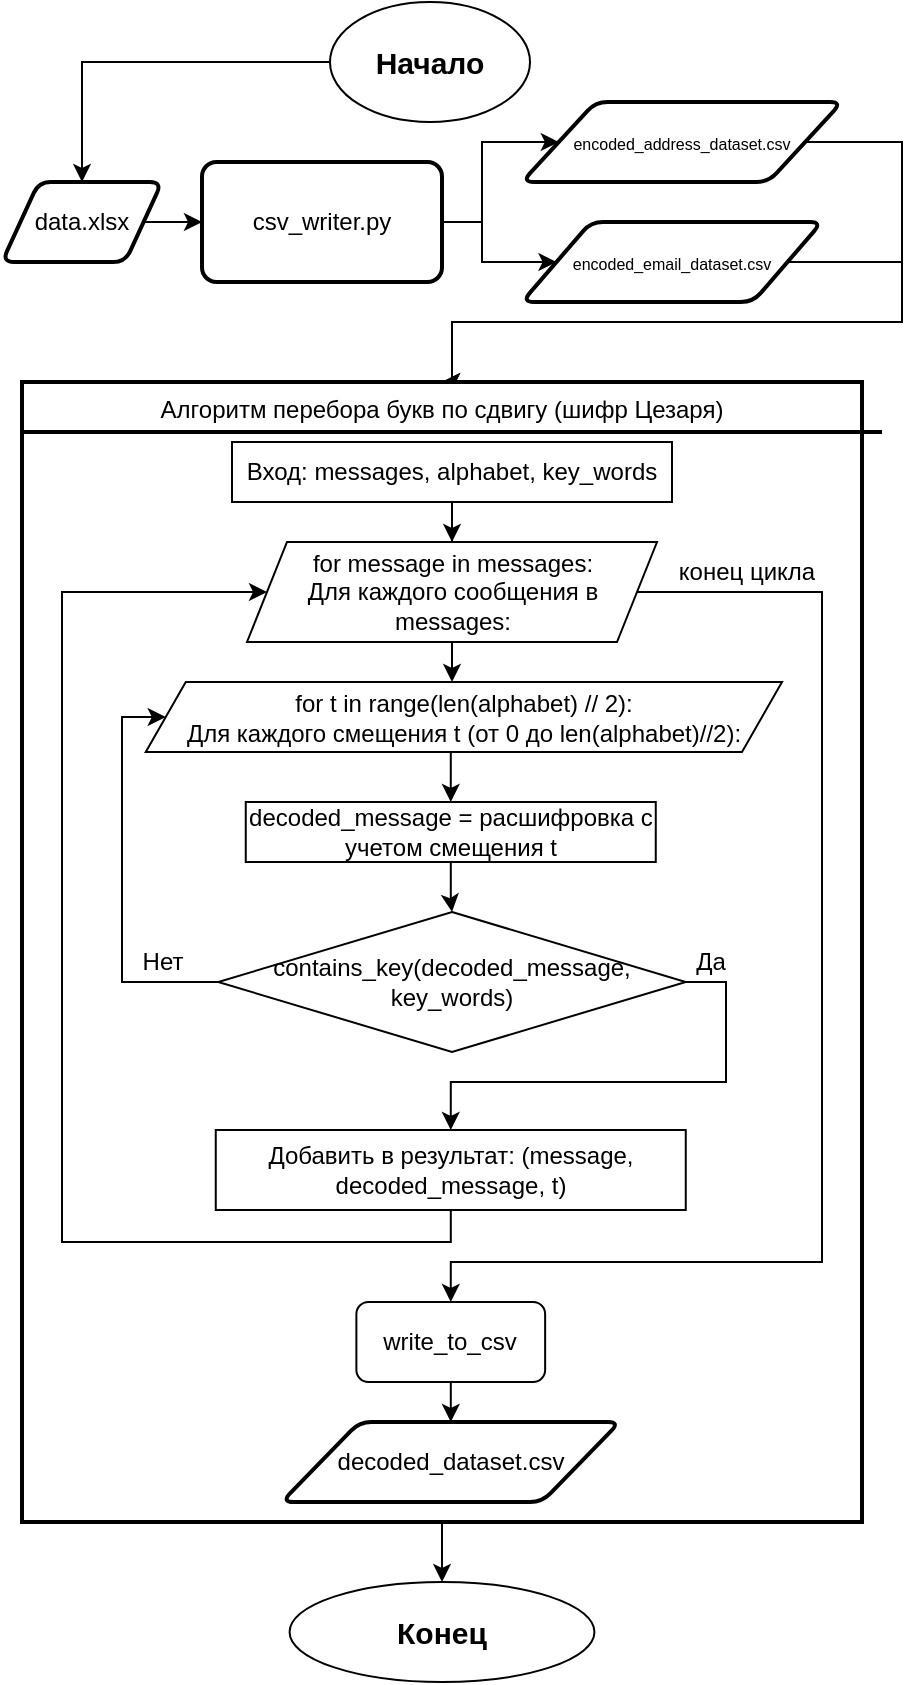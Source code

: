 <mxfile version="26.0.8">
  <diagram name="Flowchart" id="WKl_klD9xyS3UL-TY8DX">
    <mxGraphModel dx="1590" dy="1005" grid="1" gridSize="10" guides="1" tooltips="1" connect="1" arrows="1" fold="1" page="1" pageScale="1" pageWidth="827" pageHeight="1169" math="0" shadow="0">
      <root>
        <mxCell id="0" />
        <mxCell id="1" parent="0" />
        <mxCell id="y3zXs_w5iLFiD0EiGU5S-73" style="edgeStyle=orthogonalEdgeStyle;rounded=0;orthogonalLoop=1;jettySize=auto;html=1;entryX=0.5;entryY=0;entryDx=0;entryDy=0;" edge="1" parent="1" source="y3zXs_w5iLFiD0EiGU5S-1" target="y3zXs_w5iLFiD0EiGU5S-6">
          <mxGeometry relative="1" as="geometry">
            <Array as="points">
              <mxPoint x="120" y="220" />
            </Array>
          </mxGeometry>
        </mxCell>
        <mxCell id="y3zXs_w5iLFiD0EiGU5S-1" value="&lt;font style=&quot;font-size: 15px;&quot;&gt;&lt;b style=&quot;&quot;&gt;Начало&lt;/b&gt;&lt;/font&gt;" style="ellipse;whiteSpace=wrap;html=1;" vertex="1" parent="1">
          <mxGeometry x="244" y="190" width="100" height="60" as="geometry" />
        </mxCell>
        <mxCell id="y3zXs_w5iLFiD0EiGU5S-9" value="" style="edgeStyle=orthogonalEdgeStyle;rounded=0;orthogonalLoop=1;jettySize=auto;html=1;" edge="1" parent="1" source="y3zXs_w5iLFiD0EiGU5S-6" target="y3zXs_w5iLFiD0EiGU5S-8">
          <mxGeometry relative="1" as="geometry" />
        </mxCell>
        <mxCell id="y3zXs_w5iLFiD0EiGU5S-6" value="data.xlsx" style="shape=parallelogram;html=1;strokeWidth=2;perimeter=parallelogramPerimeter;whiteSpace=wrap;rounded=1;arcSize=12;size=0.23;" vertex="1" parent="1">
          <mxGeometry x="80" y="280" width="80" height="40" as="geometry" />
        </mxCell>
        <mxCell id="y3zXs_w5iLFiD0EiGU5S-15" style="edgeStyle=orthogonalEdgeStyle;rounded=0;orthogonalLoop=1;jettySize=auto;html=1;" edge="1" parent="1" source="y3zXs_w5iLFiD0EiGU5S-8" target="y3zXs_w5iLFiD0EiGU5S-14">
          <mxGeometry relative="1" as="geometry" />
        </mxCell>
        <mxCell id="y3zXs_w5iLFiD0EiGU5S-18" style="edgeStyle=orthogonalEdgeStyle;rounded=0;orthogonalLoop=1;jettySize=auto;html=1;entryX=0;entryY=0.5;entryDx=0;entryDy=0;" edge="1" parent="1" source="y3zXs_w5iLFiD0EiGU5S-8" target="y3zXs_w5iLFiD0EiGU5S-17">
          <mxGeometry relative="1" as="geometry" />
        </mxCell>
        <mxCell id="y3zXs_w5iLFiD0EiGU5S-8" value="csv_writer.py" style="whiteSpace=wrap;html=1;strokeWidth=2;rounded=1;arcSize=12;" vertex="1" parent="1">
          <mxGeometry x="180" y="270" width="120" height="60" as="geometry" />
        </mxCell>
        <mxCell id="y3zXs_w5iLFiD0EiGU5S-26" style="edgeStyle=orthogonalEdgeStyle;rounded=0;orthogonalLoop=1;jettySize=auto;html=1;exitX=1;exitY=0.5;exitDx=0;exitDy=0;entryX=0.5;entryY=0;entryDx=0;entryDy=0;" edge="1" parent="1" source="y3zXs_w5iLFiD0EiGU5S-14" target="y3zXs_w5iLFiD0EiGU5S-25">
          <mxGeometry relative="1" as="geometry">
            <Array as="points">
              <mxPoint x="530" y="260" />
              <mxPoint x="530" y="350" />
              <mxPoint x="305" y="350" />
            </Array>
          </mxGeometry>
        </mxCell>
        <mxCell id="y3zXs_w5iLFiD0EiGU5S-14" value="&lt;font style=&quot;font-size: 8px;&quot;&gt;encoded_address_dataset.csv&lt;/font&gt;" style="shape=parallelogram;html=1;strokeWidth=2;perimeter=parallelogramPerimeter;whiteSpace=wrap;rounded=1;arcSize=12;size=0.23;" vertex="1" parent="1">
          <mxGeometry x="340" y="240" width="160" height="40" as="geometry" />
        </mxCell>
        <mxCell id="y3zXs_w5iLFiD0EiGU5S-29" style="edgeStyle=orthogonalEdgeStyle;rounded=0;orthogonalLoop=1;jettySize=auto;html=1;entryX=0.5;entryY=0;entryDx=0;entryDy=0;" edge="1" parent="1" source="y3zXs_w5iLFiD0EiGU5S-17" target="y3zXs_w5iLFiD0EiGU5S-25">
          <mxGeometry relative="1" as="geometry">
            <Array as="points">
              <mxPoint x="530" y="320" />
              <mxPoint x="530" y="350" />
              <mxPoint x="305" y="350" />
            </Array>
          </mxGeometry>
        </mxCell>
        <UserObject label="&lt;font style=&quot;font-size: 8px;&quot;&gt;encoded_email_dataset.csv&lt;/font&gt;" link="encoded_address_dataset.csv" id="y3zXs_w5iLFiD0EiGU5S-17">
          <mxCell style="shape=parallelogram;html=1;strokeWidth=2;perimeter=parallelogramPerimeter;whiteSpace=wrap;rounded=1;arcSize=12;size=0.23;" vertex="1" parent="1">
            <mxGeometry x="340" y="300" width="150" height="40" as="geometry" />
          </mxCell>
        </UserObject>
        <mxCell id="y3zXs_w5iLFiD0EiGU5S-74" style="edgeStyle=orthogonalEdgeStyle;rounded=0;orthogonalLoop=1;jettySize=auto;html=1;exitX=0.5;exitY=1;exitDx=0;exitDy=0;entryX=0.5;entryY=0;entryDx=0;entryDy=0;" edge="1" parent="1" source="y3zXs_w5iLFiD0EiGU5S-25" target="y3zXs_w5iLFiD0EiGU5S-69">
          <mxGeometry relative="1" as="geometry" />
        </mxCell>
        <mxCell id="y3zXs_w5iLFiD0EiGU5S-25" value="Алгоритм перебора букв по сдвигу (шифр Цезаря)" style="whiteSpace=wrap;html=1;strokeWidth=2;rounded=0;arcSize=12;glass=0;shadow=0;verticalAlign=top;" vertex="1" parent="1">
          <mxGeometry x="90" y="380" width="420" height="570" as="geometry" />
        </mxCell>
        <mxCell id="y3zXs_w5iLFiD0EiGU5S-31" value="" style="line;strokeWidth=2;html=1;" vertex="1" parent="1">
          <mxGeometry x="90" y="400" width="430" height="10" as="geometry" />
        </mxCell>
        <mxCell id="y3zXs_w5iLFiD0EiGU5S-38" style="edgeStyle=orthogonalEdgeStyle;rounded=0;orthogonalLoop=1;jettySize=auto;html=1;" edge="1" parent="1" source="y3zXs_w5iLFiD0EiGU5S-34" target="y3zXs_w5iLFiD0EiGU5S-37">
          <mxGeometry relative="1" as="geometry" />
        </mxCell>
        <mxCell id="y3zXs_w5iLFiD0EiGU5S-34" value="Вход: messages, alphabet, key_words" style="rounded=0;whiteSpace=wrap;html=1;" vertex="1" parent="1">
          <mxGeometry x="195" y="410" width="220" height="30" as="geometry" />
        </mxCell>
        <mxCell id="y3zXs_w5iLFiD0EiGU5S-67" style="edgeStyle=orthogonalEdgeStyle;rounded=0;orthogonalLoop=1;jettySize=auto;html=1;exitX=1;exitY=0.5;exitDx=0;exitDy=0;entryX=0.5;entryY=0;entryDx=0;entryDy=0;" edge="1" parent="1" source="y3zXs_w5iLFiD0EiGU5S-37" target="y3zXs_w5iLFiD0EiGU5S-66">
          <mxGeometry relative="1" as="geometry">
            <Array as="points">
              <mxPoint x="490" y="485" />
              <mxPoint x="490" y="820" />
              <mxPoint x="304" y="820" />
            </Array>
          </mxGeometry>
        </mxCell>
        <mxCell id="y3zXs_w5iLFiD0EiGU5S-37" value="for message in messages:&lt;br&gt;Для каждого сообщения в messages:" style="shape=parallelogram;perimeter=parallelogramPerimeter;whiteSpace=wrap;html=1;fixedSize=1;" vertex="1" parent="1">
          <mxGeometry x="202.5" y="460" width="205" height="50" as="geometry" />
        </mxCell>
        <mxCell id="y3zXs_w5iLFiD0EiGU5S-44" style="edgeStyle=orthogonalEdgeStyle;rounded=0;orthogonalLoop=1;jettySize=auto;html=1;exitX=0.5;exitY=1;exitDx=0;exitDy=0;entryX=0.5;entryY=0;entryDx=0;entryDy=0;" edge="1" parent="1" source="y3zXs_w5iLFiD0EiGU5S-39" target="y3zXs_w5iLFiD0EiGU5S-43">
          <mxGeometry relative="1" as="geometry" />
        </mxCell>
        <mxCell id="y3zXs_w5iLFiD0EiGU5S-39" value="&lt;div&gt;for t in range(len(alphabet) // 2):&lt;/div&gt;Для каждого смещения t (от 0 до len(alphabet)//2):" style="shape=parallelogram;perimeter=parallelogramPerimeter;whiteSpace=wrap;html=1;fixedSize=1;" vertex="1" parent="1">
          <mxGeometry x="151.88" y="530" width="318.12" height="35" as="geometry" />
        </mxCell>
        <mxCell id="y3zXs_w5iLFiD0EiGU5S-46" style="edgeStyle=orthogonalEdgeStyle;rounded=0;orthogonalLoop=1;jettySize=auto;html=1;entryX=0.5;entryY=0;entryDx=0;entryDy=0;" edge="1" parent="1" source="y3zXs_w5iLFiD0EiGU5S-43" target="y3zXs_w5iLFiD0EiGU5S-45">
          <mxGeometry relative="1" as="geometry" />
        </mxCell>
        <mxCell id="y3zXs_w5iLFiD0EiGU5S-43" value="decoded_message = расшифровка с учетом смещения t" style="rounded=0;whiteSpace=wrap;html=1;" vertex="1" parent="1">
          <mxGeometry x="201.88" y="590" width="205" height="30" as="geometry" />
        </mxCell>
        <mxCell id="y3zXs_w5iLFiD0EiGU5S-51" style="edgeStyle=orthogonalEdgeStyle;rounded=0;orthogonalLoop=1;jettySize=auto;html=1;exitX=1;exitY=0.5;exitDx=0;exitDy=0;entryX=0.5;entryY=0;entryDx=0;entryDy=0;" edge="1" parent="1" source="y3zXs_w5iLFiD0EiGU5S-45" target="y3zXs_w5iLFiD0EiGU5S-50">
          <mxGeometry relative="1" as="geometry">
            <Array as="points">
              <mxPoint x="422" y="680" />
              <mxPoint x="442" y="680" />
              <mxPoint x="442" y="730" />
              <mxPoint x="304" y="730" />
            </Array>
          </mxGeometry>
        </mxCell>
        <mxCell id="y3zXs_w5iLFiD0EiGU5S-63" style="edgeStyle=orthogonalEdgeStyle;rounded=0;orthogonalLoop=1;jettySize=auto;html=1;entryX=0;entryY=0.5;entryDx=0;entryDy=0;exitX=0;exitY=0.5;exitDx=0;exitDy=0;" edge="1" parent="1" source="y3zXs_w5iLFiD0EiGU5S-45" target="y3zXs_w5iLFiD0EiGU5S-39">
          <mxGeometry relative="1" as="geometry">
            <Array as="points">
              <mxPoint x="140" y="680" />
              <mxPoint x="140" y="548" />
            </Array>
          </mxGeometry>
        </mxCell>
        <mxCell id="y3zXs_w5iLFiD0EiGU5S-45" value="contains_key(decoded_message, key_words)" style="rhombus;whiteSpace=wrap;html=1;" vertex="1" parent="1">
          <mxGeometry x="188.13" y="645" width="233.75" height="70" as="geometry" />
        </mxCell>
        <mxCell id="y3zXs_w5iLFiD0EiGU5S-48" value="Нет" style="text;html=1;align=center;verticalAlign=middle;resizable=0;points=[];autosize=1;strokeColor=none;fillColor=none;" vertex="1" parent="1">
          <mxGeometry x="140" y="655" width="40" height="30" as="geometry" />
        </mxCell>
        <mxCell id="y3zXs_w5iLFiD0EiGU5S-57" style="edgeStyle=orthogonalEdgeStyle;rounded=0;orthogonalLoop=1;jettySize=auto;html=1;entryX=0;entryY=0.5;entryDx=0;entryDy=0;" edge="1" parent="1" source="y3zXs_w5iLFiD0EiGU5S-50" target="y3zXs_w5iLFiD0EiGU5S-37">
          <mxGeometry relative="1" as="geometry">
            <Array as="points">
              <mxPoint x="304" y="810" />
              <mxPoint x="110" y="810" />
              <mxPoint x="110" y="485" />
            </Array>
          </mxGeometry>
        </mxCell>
        <mxCell id="y3zXs_w5iLFiD0EiGU5S-50" value="Добавить в результат: (message, decoded_message, t)" style="rounded=0;whiteSpace=wrap;html=1;" vertex="1" parent="1">
          <mxGeometry x="186.88" y="754" width="235" height="40" as="geometry" />
        </mxCell>
        <mxCell id="y3zXs_w5iLFiD0EiGU5S-52" value="Да" style="text;html=1;align=center;verticalAlign=middle;resizable=0;points=[];autosize=1;strokeColor=none;fillColor=none;" vertex="1" parent="1">
          <mxGeometry x="414" y="655" width="40" height="30" as="geometry" />
        </mxCell>
        <mxCell id="y3zXs_w5iLFiD0EiGU5S-62" value="конец цикла" style="text;html=1;align=center;verticalAlign=middle;resizable=0;points=[];autosize=1;strokeColor=none;fillColor=none;" vertex="1" parent="1">
          <mxGeometry x="406.88" y="460" width="90" height="30" as="geometry" />
        </mxCell>
        <mxCell id="y3zXs_w5iLFiD0EiGU5S-64" style="edgeStyle=orthogonalEdgeStyle;rounded=0;orthogonalLoop=1;jettySize=auto;html=1;entryX=0.483;entryY=0.026;entryDx=0;entryDy=0;entryPerimeter=0;" edge="1" parent="1" source="y3zXs_w5iLFiD0EiGU5S-37" target="y3zXs_w5iLFiD0EiGU5S-39">
          <mxGeometry relative="1" as="geometry" />
        </mxCell>
        <UserObject label="decoded_dataset.csv" link="decoded_dataset.csv" id="y3zXs_w5iLFiD0EiGU5S-65">
          <mxCell style="shape=parallelogram;html=1;strokeWidth=2;perimeter=parallelogramPerimeter;whiteSpace=wrap;rounded=1;arcSize=12;size=0.23;" vertex="1" parent="1">
            <mxGeometry x="219.85" y="900" width="169.06" height="40" as="geometry" />
          </mxCell>
        </UserObject>
        <mxCell id="y3zXs_w5iLFiD0EiGU5S-68" style="edgeStyle=orthogonalEdgeStyle;rounded=0;orthogonalLoop=1;jettySize=auto;html=1;entryX=0.5;entryY=0;entryDx=0;entryDy=0;" edge="1" parent="1" source="y3zXs_w5iLFiD0EiGU5S-66" target="y3zXs_w5iLFiD0EiGU5S-65">
          <mxGeometry relative="1" as="geometry" />
        </mxCell>
        <mxCell id="y3zXs_w5iLFiD0EiGU5S-66" value="write_to_csv" style="rounded=1;whiteSpace=wrap;html=1;" vertex="1" parent="1">
          <mxGeometry x="257.19" y="840" width="94.38" height="40" as="geometry" />
        </mxCell>
        <mxCell id="y3zXs_w5iLFiD0EiGU5S-69" value="&lt;font style=&quot;font-size: 15px;&quot;&gt;&lt;b&gt;Конец&lt;/b&gt;&lt;/font&gt;" style="ellipse;whiteSpace=wrap;html=1;" vertex="1" parent="1">
          <mxGeometry x="223.79" y="980" width="152.43" height="50" as="geometry" />
        </mxCell>
      </root>
    </mxGraphModel>
  </diagram>
</mxfile>
